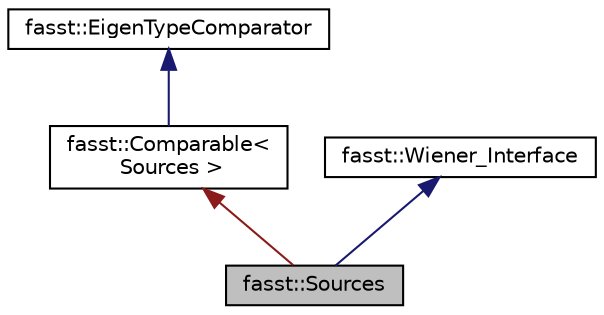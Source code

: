 digraph "fasst::Sources"
{
  edge [fontname="Helvetica",fontsize="10",labelfontname="Helvetica",labelfontsize="10"];
  node [fontname="Helvetica",fontsize="10",shape=record];
  Node4 [label="fasst::Sources",height=0.2,width=0.4,color="black", fillcolor="grey75", style="filled", fontcolor="black"];
  Node5 -> Node4 [dir="back",color="firebrick4",fontsize="10",style="solid",fontname="Helvetica"];
  Node5 [label="fasst::Comparable\<\l Sources \>",height=0.2,width=0.4,color="black", fillcolor="white", style="filled",URL="$classfasst_1_1Comparable.html"];
  Node6 -> Node5 [dir="back",color="midnightblue",fontsize="10",style="solid",fontname="Helvetica"];
  Node6 [label="fasst::EigenTypeComparator",height=0.2,width=0.4,color="black", fillcolor="white", style="filled",URL="$classfasst_1_1EigenTypeComparator.html"];
  Node7 -> Node4 [dir="back",color="midnightblue",fontsize="10",style="solid",fontname="Helvetica"];
  Node7 [label="fasst::Wiener_Interface",height=0.2,width=0.4,color="black", fillcolor="white", style="filled",URL="$classfasst_1_1Wiener__Interface.html"];
}
